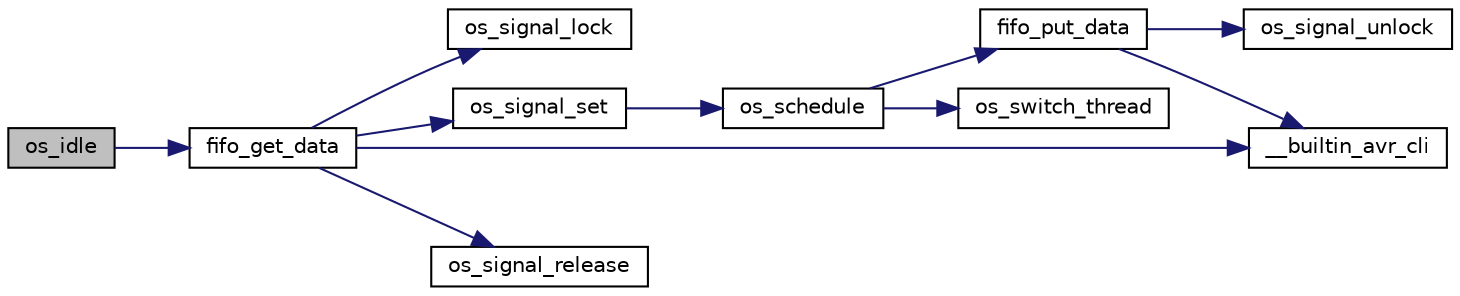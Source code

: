 digraph G
{
  edge [fontname="Helvetica",fontsize="10",labelfontname="Helvetica",labelfontsize="10"];
  node [fontname="Helvetica",fontsize="10",shape=record];
  rankdir="LR";
  Node1 [label="os_idle",height=0.2,width=0.4,color="black", fillcolor="grey75", style="filled" fontcolor="black"];
  Node1 -> Node2 [color="midnightblue",fontsize="10",style="solid",fontname="Helvetica"];
  Node2 [label="fifo_get_data",height=0.2,width=0.4,color="black", fillcolor="white", style="filled",URL="$fifo_8c.html#ac4fa5e37b6f7988d56cae519d4ca33b7",tooltip="Liefert length Bytes aus der FIFO."];
  Node2 -> Node3 [color="midnightblue",fontsize="10",style="solid",fontname="Helvetica"];
  Node3 [label="os_signal_lock",height=0.2,width=0.4,color="black", fillcolor="white", style="filled",URL="$os__thread__pc_8c.html#ae59b1320daae9dc263c512b326e91c00"];
  Node2 -> Node4 [color="midnightblue",fontsize="10",style="solid",fontname="Helvetica"];
  Node4 [label="os_signal_set",height=0.2,width=0.4,color="black", fillcolor="white", style="filled",URL="$os__thread_8h.html#aa62b6d29ae00ff288fd8969807a62b06"];
  Node4 -> Node5 [color="midnightblue",fontsize="10",style="solid",fontname="Helvetica"];
  Node5 [label="os_schedule",height=0.2,width=0.4,color="black", fillcolor="white", style="filled",URL="$os__scheduler_8h.html#aaf0ea29568109bcdfb1d527f223accad"];
  Node5 -> Node6 [color="midnightblue",fontsize="10",style="solid",fontname="Helvetica"];
  Node6 [label="fifo_put_data",height=0.2,width=0.4,color="black", fillcolor="white", style="filled",URL="$fifo_8c.html#a7b3f9ad457273c9717bff49113c84250"];
  Node6 -> Node7 [color="midnightblue",fontsize="10",style="solid",fontname="Helvetica"];
  Node7 [label="__builtin_avr_cli",height=0.2,width=0.4,color="black", fillcolor="white", style="filled",URL="$builtins_8h.html#a41590bd57be6a89c1b9bcafe523207f2",tooltip="Disables all interrupts by clearing the global interrupt mask."];
  Node6 -> Node8 [color="midnightblue",fontsize="10",style="solid",fontname="Helvetica"];
  Node8 [label="os_signal_unlock",height=0.2,width=0.4,color="black", fillcolor="white", style="filled",URL="$os__thread__pc_8c.html#aa0b166109be9754de9b8b863b8d197c7"];
  Node5 -> Node9 [color="midnightblue",fontsize="10",style="solid",fontname="Helvetica"];
  Node9 [label="os_switch_thread",height=0.2,width=0.4,color="black", fillcolor="white", style="filled",URL="$os__thread_8h.html#afa82438e9832609bc5ffbddad166e1b7"];
  Node2 -> Node10 [color="midnightblue",fontsize="10",style="solid",fontname="Helvetica"];
  Node10 [label="os_signal_release",height=0.2,width=0.4,color="black", fillcolor="white", style="filled",URL="$os__thread__pc_8c.html#a6fad7ee5233ef39834eb7afc437b0105"];
  Node2 -> Node7 [color="midnightblue",fontsize="10",style="solid",fontname="Helvetica"];
}
